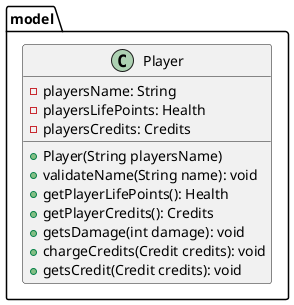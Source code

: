 @startuml
'https://plantuml.com/class-diagram

package model {
    class Player {
        - playersName: String
        - playersLifePoints: Health
        - playersCredits: Credits

        + Player(String playersName)
        + validateName(String name): void
        + getPlayerLifePoints(): Health
        + getPlayerCredits(): Credits
        + getsDamage(int damage): void
        + chargeCredits(Credit credits): void
        + getsCredit(Credit credits): void
    }
}

@enduml